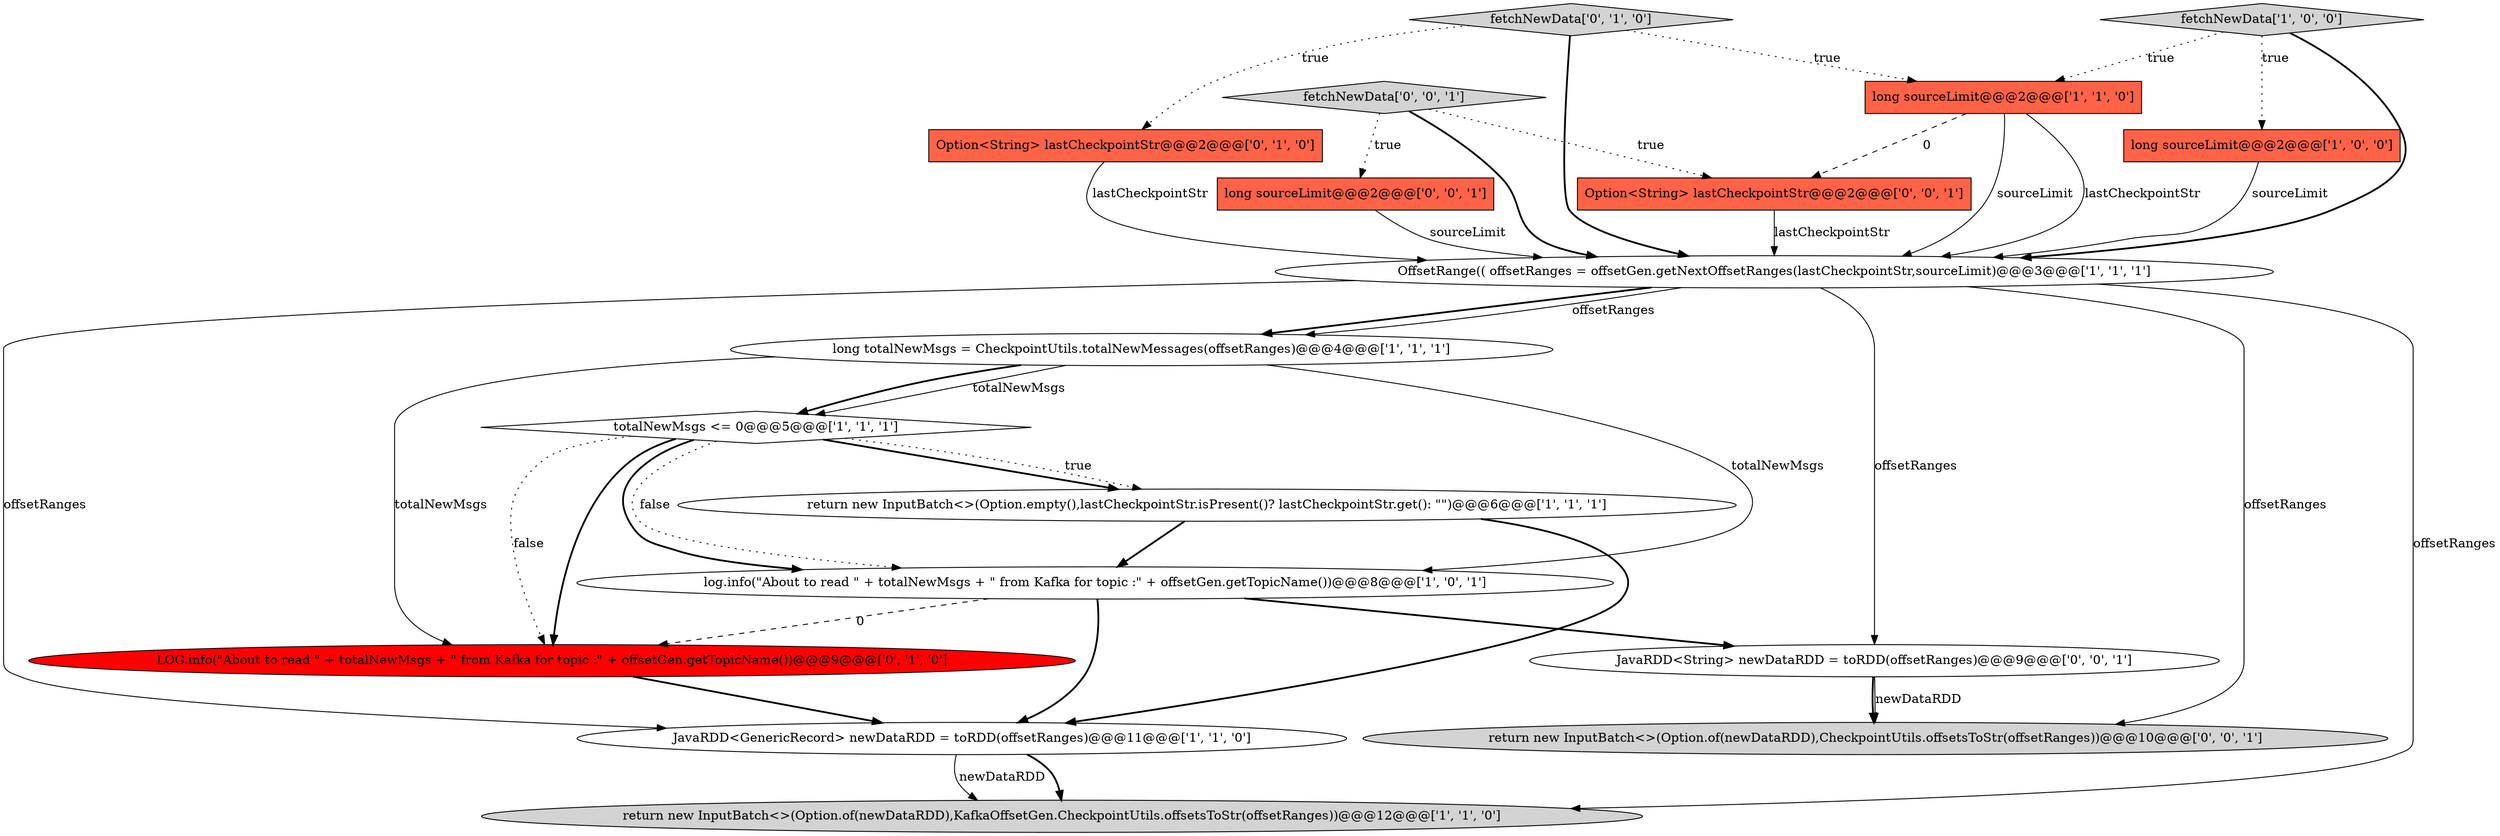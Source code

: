 digraph {
9 [style = filled, label = "JavaRDD<GenericRecord> newDataRDD = toRDD(offsetRanges)@@@11@@@['1', '1', '0']", fillcolor = white, shape = ellipse image = "AAA0AAABBB1BBB"];
10 [style = filled, label = "fetchNewData['0', '1', '0']", fillcolor = lightgray, shape = diamond image = "AAA0AAABBB2BBB"];
16 [style = filled, label = "fetchNewData['0', '0', '1']", fillcolor = lightgray, shape = diamond image = "AAA0AAABBB3BBB"];
4 [style = filled, label = "return new InputBatch<>(Option.of(newDataRDD),KafkaOffsetGen.CheckpointUtils.offsetsToStr(offsetRanges))@@@12@@@['1', '1', '0']", fillcolor = lightgray, shape = ellipse image = "AAA0AAABBB1BBB"];
2 [style = filled, label = "long totalNewMsgs = CheckpointUtils.totalNewMessages(offsetRanges)@@@4@@@['1', '1', '1']", fillcolor = white, shape = ellipse image = "AAA0AAABBB1BBB"];
17 [style = filled, label = "Option<String> lastCheckpointStr@@@2@@@['0', '0', '1']", fillcolor = tomato, shape = box image = "AAA0AAABBB3BBB"];
11 [style = filled, label = "Option<String> lastCheckpointStr@@@2@@@['0', '1', '0']", fillcolor = tomato, shape = box image = "AAA0AAABBB2BBB"];
12 [style = filled, label = "LOG.info(\"About to read \" + totalNewMsgs + \" from Kafka for topic :\" + offsetGen.getTopicName())@@@9@@@['0', '1', '0']", fillcolor = red, shape = ellipse image = "AAA1AAABBB2BBB"];
3 [style = filled, label = "return new InputBatch<>(Option.empty(),lastCheckpointStr.isPresent()? lastCheckpointStr.get(): \"\")@@@6@@@['1', '1', '1']", fillcolor = white, shape = ellipse image = "AAA0AAABBB1BBB"];
5 [style = filled, label = "long sourceLimit@@@2@@@['1', '1', '0']", fillcolor = tomato, shape = box image = "AAA0AAABBB1BBB"];
7 [style = filled, label = "log.info(\"About to read \" + totalNewMsgs + \" from Kafka for topic :\" + offsetGen.getTopicName())@@@8@@@['1', '0', '1']", fillcolor = white, shape = ellipse image = "AAA0AAABBB1BBB"];
14 [style = filled, label = "return new InputBatch<>(Option.of(newDataRDD),CheckpointUtils.offsetsToStr(offsetRanges))@@@10@@@['0', '0', '1']", fillcolor = lightgray, shape = ellipse image = "AAA0AAABBB3BBB"];
6 [style = filled, label = "OffsetRange(( offsetRanges = offsetGen.getNextOffsetRanges(lastCheckpointStr,sourceLimit)@@@3@@@['1', '1', '1']", fillcolor = white, shape = ellipse image = "AAA0AAABBB1BBB"];
0 [style = filled, label = "long sourceLimit@@@2@@@['1', '0', '0']", fillcolor = tomato, shape = box image = "AAA0AAABBB1BBB"];
8 [style = filled, label = "totalNewMsgs <= 0@@@5@@@['1', '1', '1']", fillcolor = white, shape = diamond image = "AAA0AAABBB1BBB"];
13 [style = filled, label = "JavaRDD<String> newDataRDD = toRDD(offsetRanges)@@@9@@@['0', '0', '1']", fillcolor = white, shape = ellipse image = "AAA0AAABBB3BBB"];
15 [style = filled, label = "long sourceLimit@@@2@@@['0', '0', '1']", fillcolor = tomato, shape = box image = "AAA0AAABBB3BBB"];
1 [style = filled, label = "fetchNewData['1', '0', '0']", fillcolor = lightgray, shape = diamond image = "AAA0AAABBB1BBB"];
7->13 [style = bold, label=""];
5->6 [style = solid, label="sourceLimit"];
8->7 [style = dotted, label="false"];
6->9 [style = solid, label="offsetRanges"];
13->14 [style = solid, label="newDataRDD"];
8->12 [style = dotted, label="false"];
17->6 [style = solid, label="lastCheckpointStr"];
6->4 [style = solid, label="offsetRanges"];
2->7 [style = solid, label="totalNewMsgs"];
16->6 [style = bold, label=""];
9->4 [style = bold, label=""];
16->17 [style = dotted, label="true"];
2->12 [style = solid, label="totalNewMsgs"];
8->3 [style = bold, label=""];
5->6 [style = solid, label="lastCheckpointStr"];
12->9 [style = bold, label=""];
10->5 [style = dotted, label="true"];
10->6 [style = bold, label=""];
9->4 [style = solid, label="newDataRDD"];
8->3 [style = dotted, label="true"];
6->14 [style = solid, label="offsetRanges"];
8->7 [style = bold, label=""];
6->2 [style = bold, label=""];
3->9 [style = bold, label=""];
7->9 [style = bold, label=""];
15->6 [style = solid, label="sourceLimit"];
1->6 [style = bold, label=""];
5->17 [style = dashed, label="0"];
0->6 [style = solid, label="sourceLimit"];
6->2 [style = solid, label="offsetRanges"];
3->7 [style = bold, label=""];
6->13 [style = solid, label="offsetRanges"];
10->11 [style = dotted, label="true"];
7->12 [style = dashed, label="0"];
1->0 [style = dotted, label="true"];
2->8 [style = solid, label="totalNewMsgs"];
1->5 [style = dotted, label="true"];
13->14 [style = bold, label=""];
8->12 [style = bold, label=""];
11->6 [style = solid, label="lastCheckpointStr"];
2->8 [style = bold, label=""];
16->15 [style = dotted, label="true"];
}

